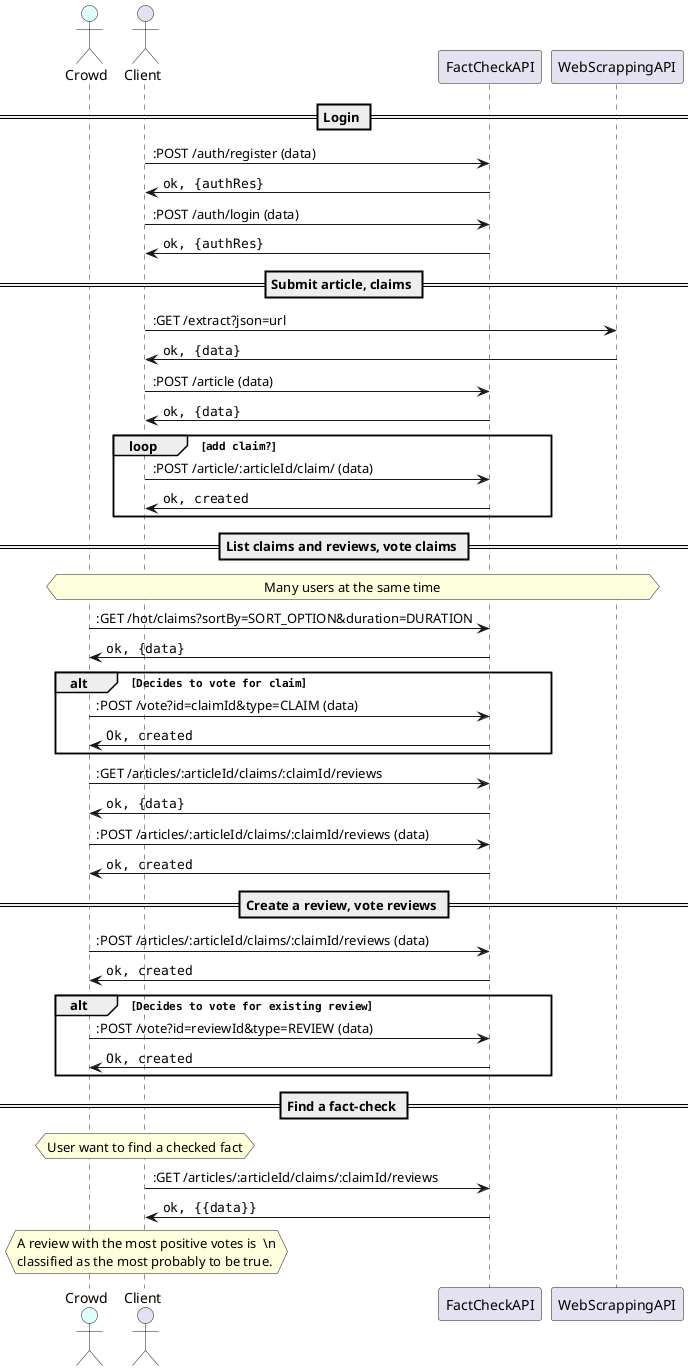 @startuml Proces overenia

actor "Crowd" as crowd #lightCyan

actor "Client" as client
participant "FactCheckAPI" as api
participant "WebScrappingAPI" as scrap

== Login ==

client->api: :POST /auth/register (data)
api->client: ""ok, {authRes}""

client->api: :POST /auth/login (data)
api->client: ""ok, {authRes}""

== Submit article, claims ==

client->scrap: :GET /extract?json=url
scrap->client: ""ok, {data}""

client->api: :POST /article (data)
api->client: ""ok, {data}""

loop ""add claim?""
  client->api: :POST /article/:articleId/claim/ (data)
  api->client: ""ok, created""
end

== List claims and reviews, vote claims ==

hnote over crowd,scrap
  Many users at the same time
endhnote
crowd->api: :GET /hot/claims?sortBy=SORT_OPTION&duration=DURATION
api->crowd: ""ok, {data}""

alt ""Decides to vote for claim""
  crowd->api: :POST /vote?id=claimId&type=CLAIM (data)
  api->crowd: ""Ok, created""
end

crowd->api: :GET /articles/:articleId/claims/:claimId/reviews
api->crowd: ""ok, {data}""
crowd->api: :POST /articles/:articleId/claims/:claimId/reviews (data)
api->crowd: ""ok, created""


== Create a review, vote reviews ==

crowd->api: :POST /articles/:articleId/claims/:claimId/reviews (data)
api->crowd: ""ok, created""

alt ""Decides to vote for existing review""
  crowd->api: :POST /vote?id=reviewId&type=REVIEW (data)
  api->crowd: ""Ok, created""
end

== Find a fact-check ==

hnote over client
  User want to find a checked fact
endhnote
client->api: :GET /articles/:articleId/claims/:claimId/reviews
api->client: ""ok, {{data}}""
hnote over client
  A review with the most positive votes is  \n
  classified as the most probably to be true.
endhnote

@enduml